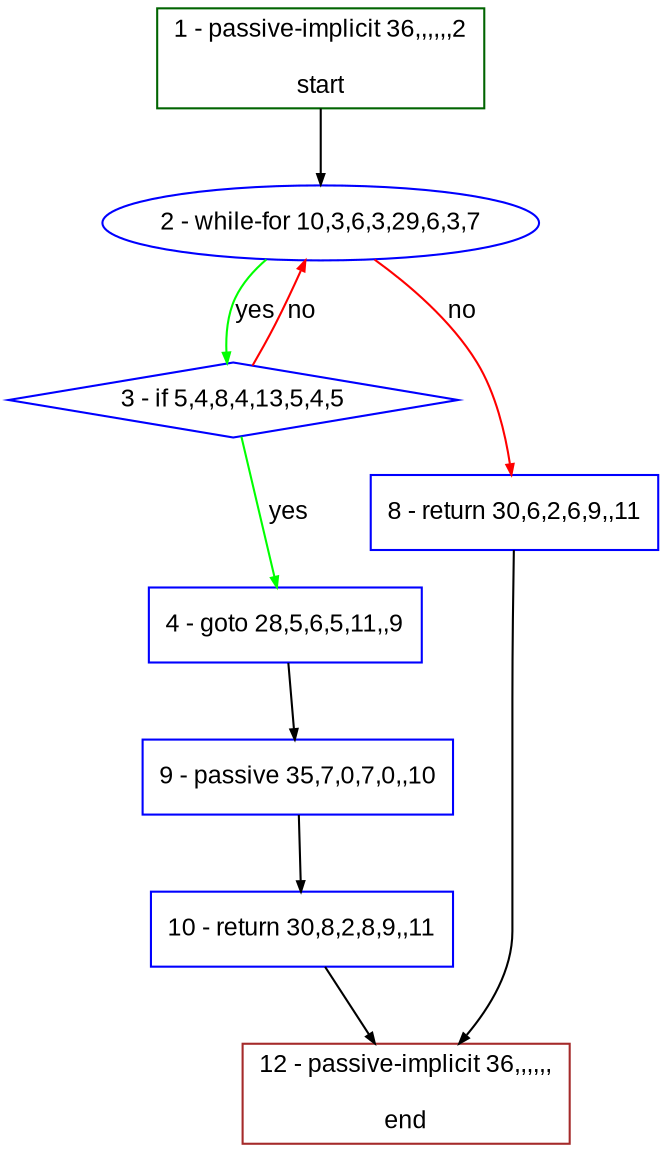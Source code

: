 digraph "" {
  graph [fillcolor="#FFFFCC", label="", bgcolor="white", fontsize="12", pack="true", compound="true", style="rounded,filled", fontname="Arial", packmode="clust"];
  node [node_initialized="no", fillcolor="white", label="", fontsize="12", shape="rectangle", color="grey", fixedsize="false", style="filled", compound="true", fontname="Arial"];
  edge [dir="forward", label="", arrowsize="0.5", fontsize="12", arrowhead="normal", arrowtail="none", lhead="", color="black", ltail="", compound="true", fontcolor="black", fontname="Arial"];
  __N1 [fillcolor="#ffffff", label="2 - while-for 10,3,6,3,29,6,3,7", shape="oval", color="#0000ff", style="filled"];
  __N2 [fillcolor="#ffffff", label="1 - passive-implicit 36,,,,,,2\n\nstart", shape="box", color="#006400", style="filled"];
  __N3 [fillcolor="#ffffff", label="3 - if 5,4,8,4,13,5,4,5", shape="diamond", color="#0000ff", style="filled"];
  __N4 [fillcolor="#ffffff", label="8 - return 30,6,2,6,9,,11", shape="box", color="#0000ff", style="filled"];
  __N5 [fillcolor="#ffffff", label="4 - goto 28,5,6,5,11,,9", shape="box", color="#0000ff", style="filled"];
  __N6 [fillcolor="#ffffff", label="9 - passive 35,7,0,7,0,,10", shape="box", color="#0000ff", style="filled"];
  __N7 [fillcolor="#ffffff", label="12 - passive-implicit 36,,,,,,\n\nend", shape="box", color="#a52a2a", style="filled"];
  __N8 [fillcolor="#ffffff", label="10 - return 30,8,2,8,9,,11", shape="box", color="#0000ff", style="filled"];
  __N2 -> __N1 [dir="forward", label="", arrowhead="normal", arrowtail="none", color="#000000"];
  __N1 -> __N3 [dir="forward", label="yes", arrowhead="normal", arrowtail="none", color="#00ff00"];
  __N3 -> __N1 [dir="forward", label="no", arrowhead="normal", arrowtail="none", color="#ff0000"];
  __N1 -> __N4 [dir="forward", label="no", arrowhead="normal", arrowtail="none", color="#ff0000"];
  __N3 -> __N5 [dir="forward", label="yes", arrowhead="normal", arrowtail="none", color="#00ff00"];
  __N5 -> __N6 [dir="forward", label="", arrowhead="normal", arrowtail="none", color="#000000"];
  __N4 -> __N7 [dir="forward", label="", arrowhead="normal", arrowtail="none", color="#000000"];
  __N6 -> __N8 [dir="forward", label="", arrowhead="normal", arrowtail="none", color="#000000"];
  __N8 -> __N7 [dir="forward", label="", arrowhead="normal", arrowtail="none", color="#000000"];
}
